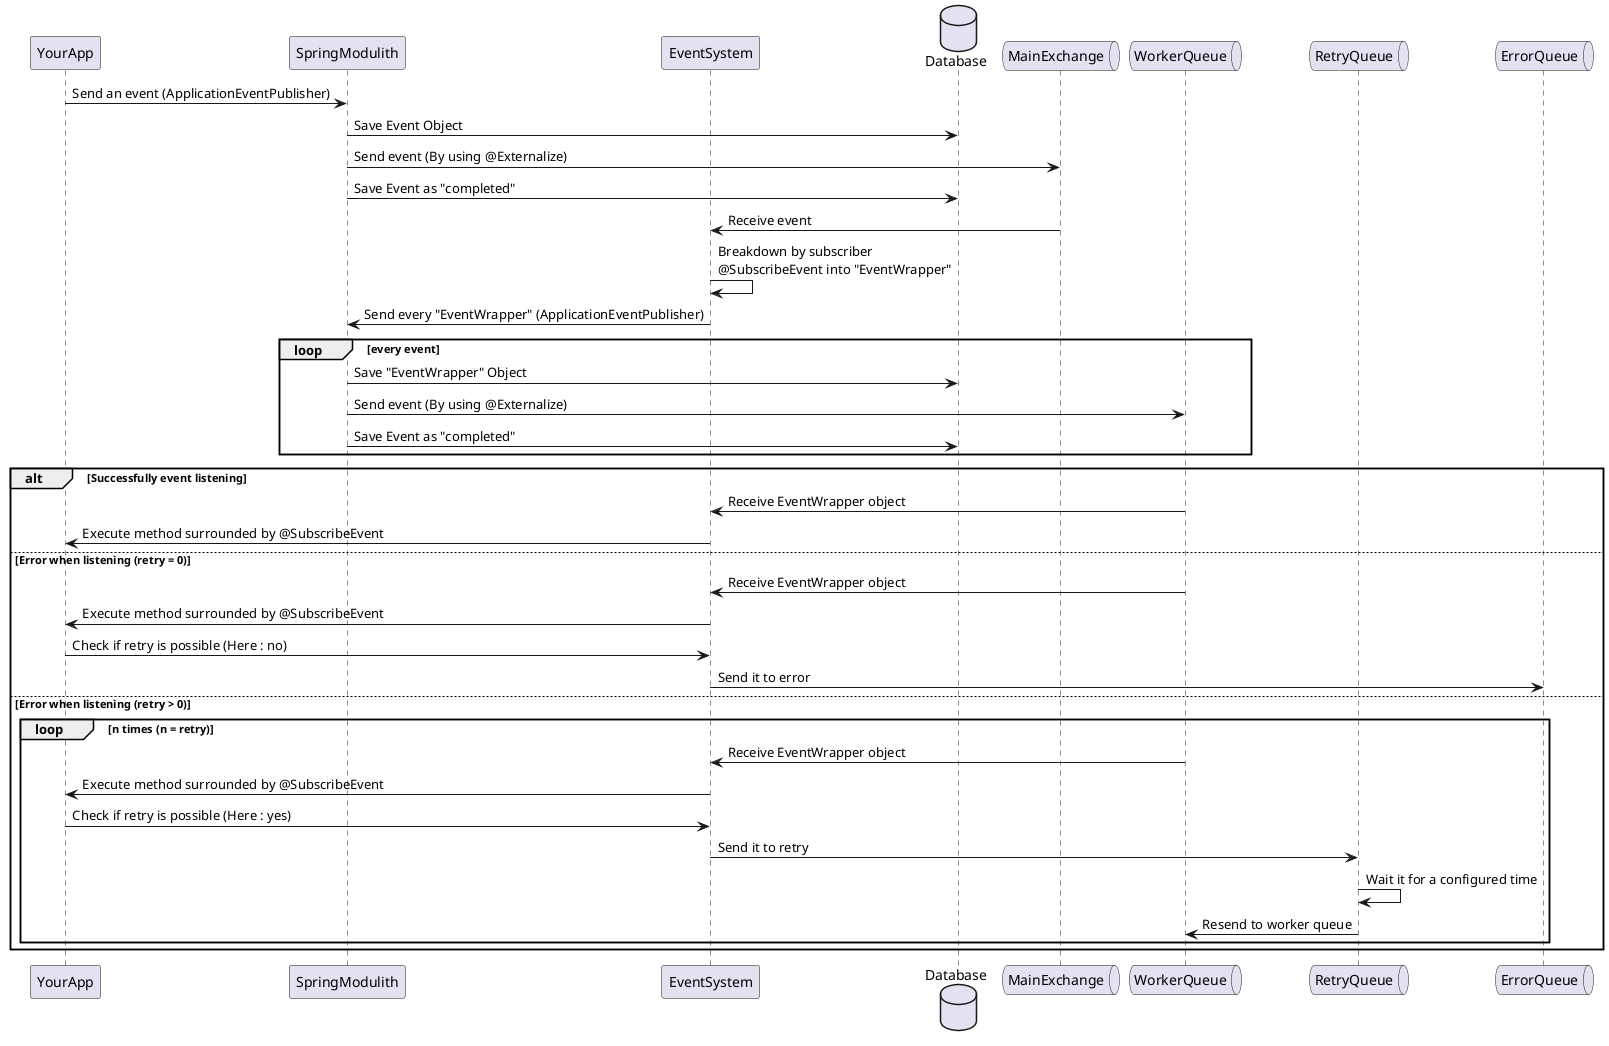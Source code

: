 @startuml

participant YourApp as application
participant SpringModulith as springModulith
participant EventSystem as library
database    Database    as database
queue       MainExchange     as mainExchange
queue       WorkerQueue      as workerQueue
queue       RetryQueue       as retryQueue
queue       ErrorQueue       as errorQueue

application -> springModulith : Send an event (ApplicationEventPublisher)
springModulith -> database : Save Event Object
springModulith -> mainExchange : Send event (By using @Externalize)
springModulith -> database : Save Event as "completed"
mainExchange -> library : Receive event
library -> library : Breakdown by subscriber \n@SubscribeEvent into "EventWrapper"
library -> springModulith : Send every "EventWrapper" (ApplicationEventPublisher)
loop every event
springModulith -> database : Save "EventWrapper" Object
springModulith -> workerQueue : Send event (By using @Externalize)
springModulith -> database : Save Event as "completed"
end
alt Successfully event listening
workerQueue -> library : Receive EventWrapper object
library -> application : Execute method surrounded by @SubscribeEvent
else Error when listening (retry = 0)
workerQueue -> library : Receive EventWrapper object
library -> application : Execute method surrounded by @SubscribeEvent
application -> library : Check if retry is possible (Here : no)
library -> errorQueue : Send it to error
else Error when listening (retry > 0)
    loop n times (n = retry)
    workerQueue -> library : Receive EventWrapper object
    library -> application : Execute method surrounded by @SubscribeEvent
    application -> library : Check if retry is possible (Here : yes)
    library -> retryQueue : Send it to retry
    retryQueue -> retryQueue : Wait it for a configured time
    retryQueue -> workerQueue : Resend to worker queue
    end
end

@enduml
